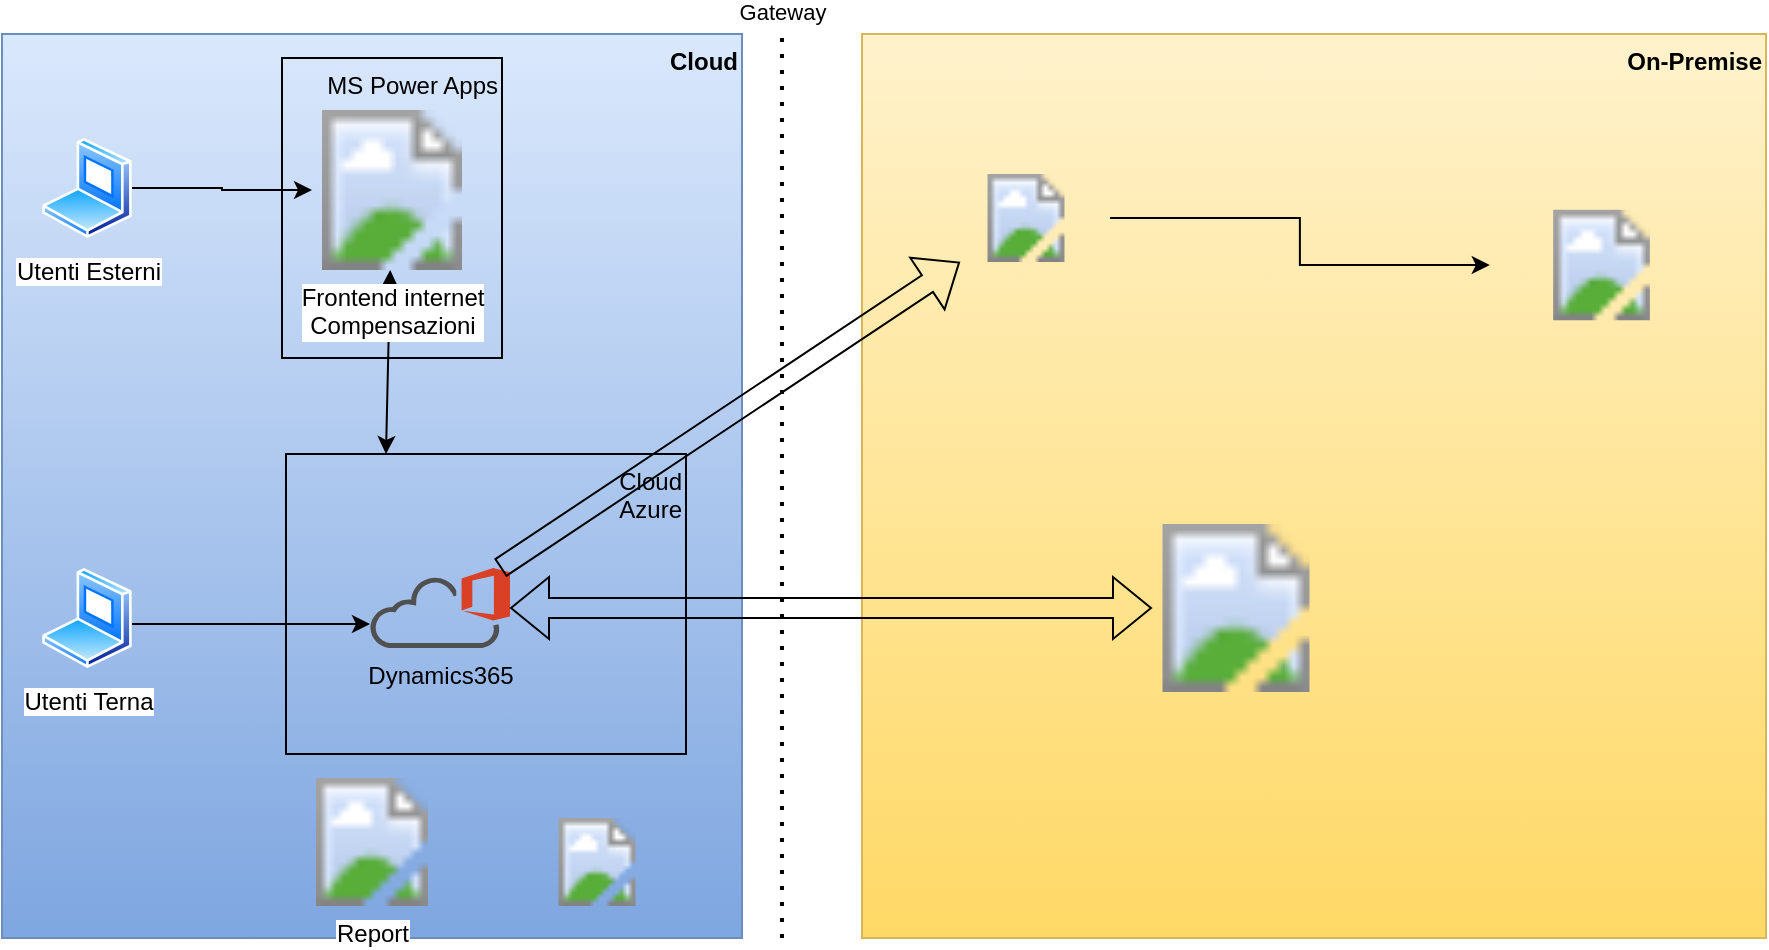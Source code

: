 <mxfile version="20.3.7" type="github">
  <diagram id="JvDVV9NeDetFQlG3Wl1B" name="C">
    <mxGraphModel dx="1185" dy="628" grid="1" gridSize="10" guides="1" tooltips="1" connect="1" arrows="1" fold="1" page="1" pageScale="1" pageWidth="1169" pageHeight="827" math="0" shadow="0">
      <root>
        <mxCell id="0" />
        <mxCell id="1" parent="0" />
        <mxCell id="M08hCCHfUI6YIoEPK-Oi-24" value="Cloud" style="rounded=0;whiteSpace=wrap;html=1;fillColor=#dae8fc;align=right;verticalAlign=top;strokeColor=#6c8ebf;gradientColor=#7ea6e0;fontStyle=1" vertex="1" parent="1">
          <mxGeometry x="10" y="28" width="370" height="452" as="geometry" />
        </mxCell>
        <mxCell id="M08hCCHfUI6YIoEPK-Oi-9" value="MS Power Apps" style="rounded=0;whiteSpace=wrap;html=1;fillColor=none;align=right;verticalAlign=top;" vertex="1" parent="1">
          <mxGeometry x="150" y="40" width="110" height="150" as="geometry" />
        </mxCell>
        <mxCell id="M08hCCHfUI6YIoEPK-Oi-2" value="Cloud&lt;br&gt;Azure" style="rounded=0;whiteSpace=wrap;html=1;fillColor=none;verticalAlign=top;align=right;" vertex="1" parent="1">
          <mxGeometry x="152" y="238" width="200" height="150" as="geometry" />
        </mxCell>
        <mxCell id="f_60cojlA7F2bTlnvgEP-1" value="Dynamics365" style="sketch=0;pointerEvents=1;shadow=0;dashed=0;html=1;strokeColor=none;fillColor=#505050;labelPosition=center;verticalLabelPosition=bottom;outlineConnect=0;verticalAlign=top;align=center;shape=mxgraph.office.clouds.office_365;" parent="1" vertex="1">
          <mxGeometry x="194" y="295" width="70" height="40" as="geometry" />
        </mxCell>
        <mxCell id="k0NBo0IUl5kI6EIjeEdj-2" value="Gateway" style="endArrow=none;dashed=1;html=1;dashPattern=1 3;strokeWidth=2;rounded=0;verticalAlign=top;labelPosition=center;verticalLabelPosition=top;align=center;horizontal=1;" parent="1" edge="1">
          <mxGeometry x="1" y="10" width="50" height="50" relative="1" as="geometry">
            <mxPoint x="400" y="480" as="sourcePoint" />
            <mxPoint x="400" y="14" as="targetPoint" />
            <mxPoint x="10" y="-10" as="offset" />
          </mxGeometry>
        </mxCell>
        <mxCell id="k0NBo0IUl5kI6EIjeEdj-3" value="On-Premise" style="whiteSpace=wrap;html=1;aspect=fixed;fontStyle=1;verticalAlign=top;align=right;fillColor=#fff2cc;gradientColor=#ffd966;strokeColor=#d6b656;" parent="1" vertex="1">
          <mxGeometry x="440" y="28" width="452" height="452" as="geometry" />
        </mxCell>
        <mxCell id="M08hCCHfUI6YIoEPK-Oi-20" value="" style="aspect=fixed;html=1;points=[];align=center;image;fontSize=12;image=https://upload.wikimedia.org/wikipedia/commons/thumb/5/59/SAP_2011_logo.svg/2560px-SAP_2011_logo.svg.png;fillColor=none;" vertex="1" parent="k0NBo0IUl5kI6EIjeEdj-3">
          <mxGeometry x="313.889" y="87.889" width="111.744" height="55.244" as="geometry" />
        </mxCell>
        <mxCell id="M08hCCHfUI6YIoEPK-Oi-4" value="" style="endArrow=classic;startArrow=classic;html=1;rounded=0;exitX=0.25;exitY=0;exitDx=0;exitDy=0;" edge="1" parent="1" source="M08hCCHfUI6YIoEPK-Oi-2" target="M08hCCHfUI6YIoEPK-Oi-3">
          <mxGeometry width="50" height="50" relative="1" as="geometry">
            <mxPoint x="264" y="235" as="sourcePoint" />
            <mxPoint x="314" y="185" as="targetPoint" />
          </mxGeometry>
        </mxCell>
        <mxCell id="M08hCCHfUI6YIoEPK-Oi-3" value="Frontend internet&lt;br&gt;Compensazioni" style="aspect=fixed;html=1;points=[];align=center;image;fontSize=12;image=https://valto.co.uk/wp-content/uploads/2020/03/PowerAppsLogo.png;fillColor=none;verticalAlign=top;horizontal=1;" vertex="1" parent="1">
          <mxGeometry x="165" y="66" width="80" height="80" as="geometry" />
        </mxCell>
        <mxCell id="M08hCCHfUI6YIoEPK-Oi-5" value="Report" style="aspect=fixed;html=1;points=[];align=center;image;fontSize=12;image=https://www.bluenovation.co.uk/wp-content/uploads/2017/11/PowerBI-Logo.png;fillColor=none;" vertex="1" parent="1">
          <mxGeometry x="163" y="400" width="64" height="64" as="geometry" />
        </mxCell>
        <mxCell id="M08hCCHfUI6YIoEPK-Oi-8" value="" style="aspect=fixed;html=1;points=[];align=center;image;fontSize=12;image=https://media-exp1.licdn.com/dms/image/C560BAQEGJo5v9k8ZDg/company-logo_200_200/0/1655671707143?e=2147483647&amp;v=beta&amp;t=UiiXIy95ZIrZbHXYLa4lt300Hu-b72lVrPvfABNY2bM;fillColor=none;" vertex="1" parent="1">
          <mxGeometry x="585" y="273" width="84" height="84" as="geometry" />
        </mxCell>
        <mxCell id="M08hCCHfUI6YIoEPK-Oi-12" style="edgeStyle=orthogonalEdgeStyle;rounded=0;orthogonalLoop=1;jettySize=auto;html=1;" edge="1" parent="1" source="M08hCCHfUI6YIoEPK-Oi-10" target="M08hCCHfUI6YIoEPK-Oi-3">
          <mxGeometry relative="1" as="geometry" />
        </mxCell>
        <mxCell id="M08hCCHfUI6YIoEPK-Oi-10" value="Utenti Esterni" style="aspect=fixed;perimeter=ellipsePerimeter;html=1;align=center;shadow=0;dashed=0;spacingTop=3;image;image=img/lib/active_directory/laptop_client.svg;fillColor=none;" vertex="1" parent="1">
          <mxGeometry x="30" y="80" width="45" height="50" as="geometry" />
        </mxCell>
        <mxCell id="M08hCCHfUI6YIoEPK-Oi-14" style="edgeStyle=orthogonalEdgeStyle;rounded=0;orthogonalLoop=1;jettySize=auto;html=1;" edge="1" parent="1">
          <mxGeometry relative="1" as="geometry">
            <mxPoint x="75" y="323" as="sourcePoint" />
            <mxPoint x="194" y="323" as="targetPoint" />
          </mxGeometry>
        </mxCell>
        <mxCell id="M08hCCHfUI6YIoEPK-Oi-13" value="Utenti Terna" style="aspect=fixed;perimeter=ellipsePerimeter;html=1;align=center;shadow=0;dashed=0;spacingTop=3;image;image=img/lib/active_directory/laptop_client.svg;fillColor=none;" vertex="1" parent="1">
          <mxGeometry x="30" y="295" width="45" height="50" as="geometry" />
        </mxCell>
        <mxCell id="M08hCCHfUI6YIoEPK-Oi-21" style="edgeStyle=orthogonalEdgeStyle;rounded=0;orthogonalLoop=1;jettySize=auto;html=1;" edge="1" parent="1" source="M08hCCHfUI6YIoEPK-Oi-7" target="M08hCCHfUI6YIoEPK-Oi-20">
          <mxGeometry relative="1" as="geometry" />
        </mxCell>
        <mxCell id="M08hCCHfUI6YIoEPK-Oi-7" value="" style="aspect=fixed;html=1;points=[];align=center;image;fontSize=12;image=https://www.tibco.com/sites/tibco/files/tibco-logo-social.png;fillColor=none;" vertex="1" parent="1">
          <mxGeometry x="480" y="98" width="84" height="44" as="geometry" />
        </mxCell>
        <mxCell id="M08hCCHfUI6YIoEPK-Oi-17" value="" style="shape=flexArrow;endArrow=classic;startArrow=classic;html=1;rounded=0;" edge="1" parent="1" source="f_60cojlA7F2bTlnvgEP-1" target="M08hCCHfUI6YIoEPK-Oi-8">
          <mxGeometry width="100" height="100" relative="1" as="geometry">
            <mxPoint x="420" y="380" as="sourcePoint" />
            <mxPoint x="520" y="280" as="targetPoint" />
          </mxGeometry>
        </mxCell>
        <mxCell id="M08hCCHfUI6YIoEPK-Oi-19" value="" style="shape=flexArrow;endArrow=classic;html=1;rounded=0;" edge="1" parent="1" source="f_60cojlA7F2bTlnvgEP-1" target="M08hCCHfUI6YIoEPK-Oi-7">
          <mxGeometry width="50" height="50" relative="1" as="geometry">
            <mxPoint x="440" y="250" as="sourcePoint" />
            <mxPoint x="490" y="200" as="targetPoint" />
          </mxGeometry>
        </mxCell>
        <mxCell id="M08hCCHfUI6YIoEPK-Oi-22" value="" style="aspect=fixed;html=1;points=[];align=center;image;fontSize=12;image=https://www.yourlifeupdated.net/wp-content/uploads/2016/11/InfoCert-GoSign.png;fillColor=none;" vertex="1" parent="1">
          <mxGeometry x="260" y="420" width="95" height="44" as="geometry" />
        </mxCell>
      </root>
    </mxGraphModel>
  </diagram>
</mxfile>
